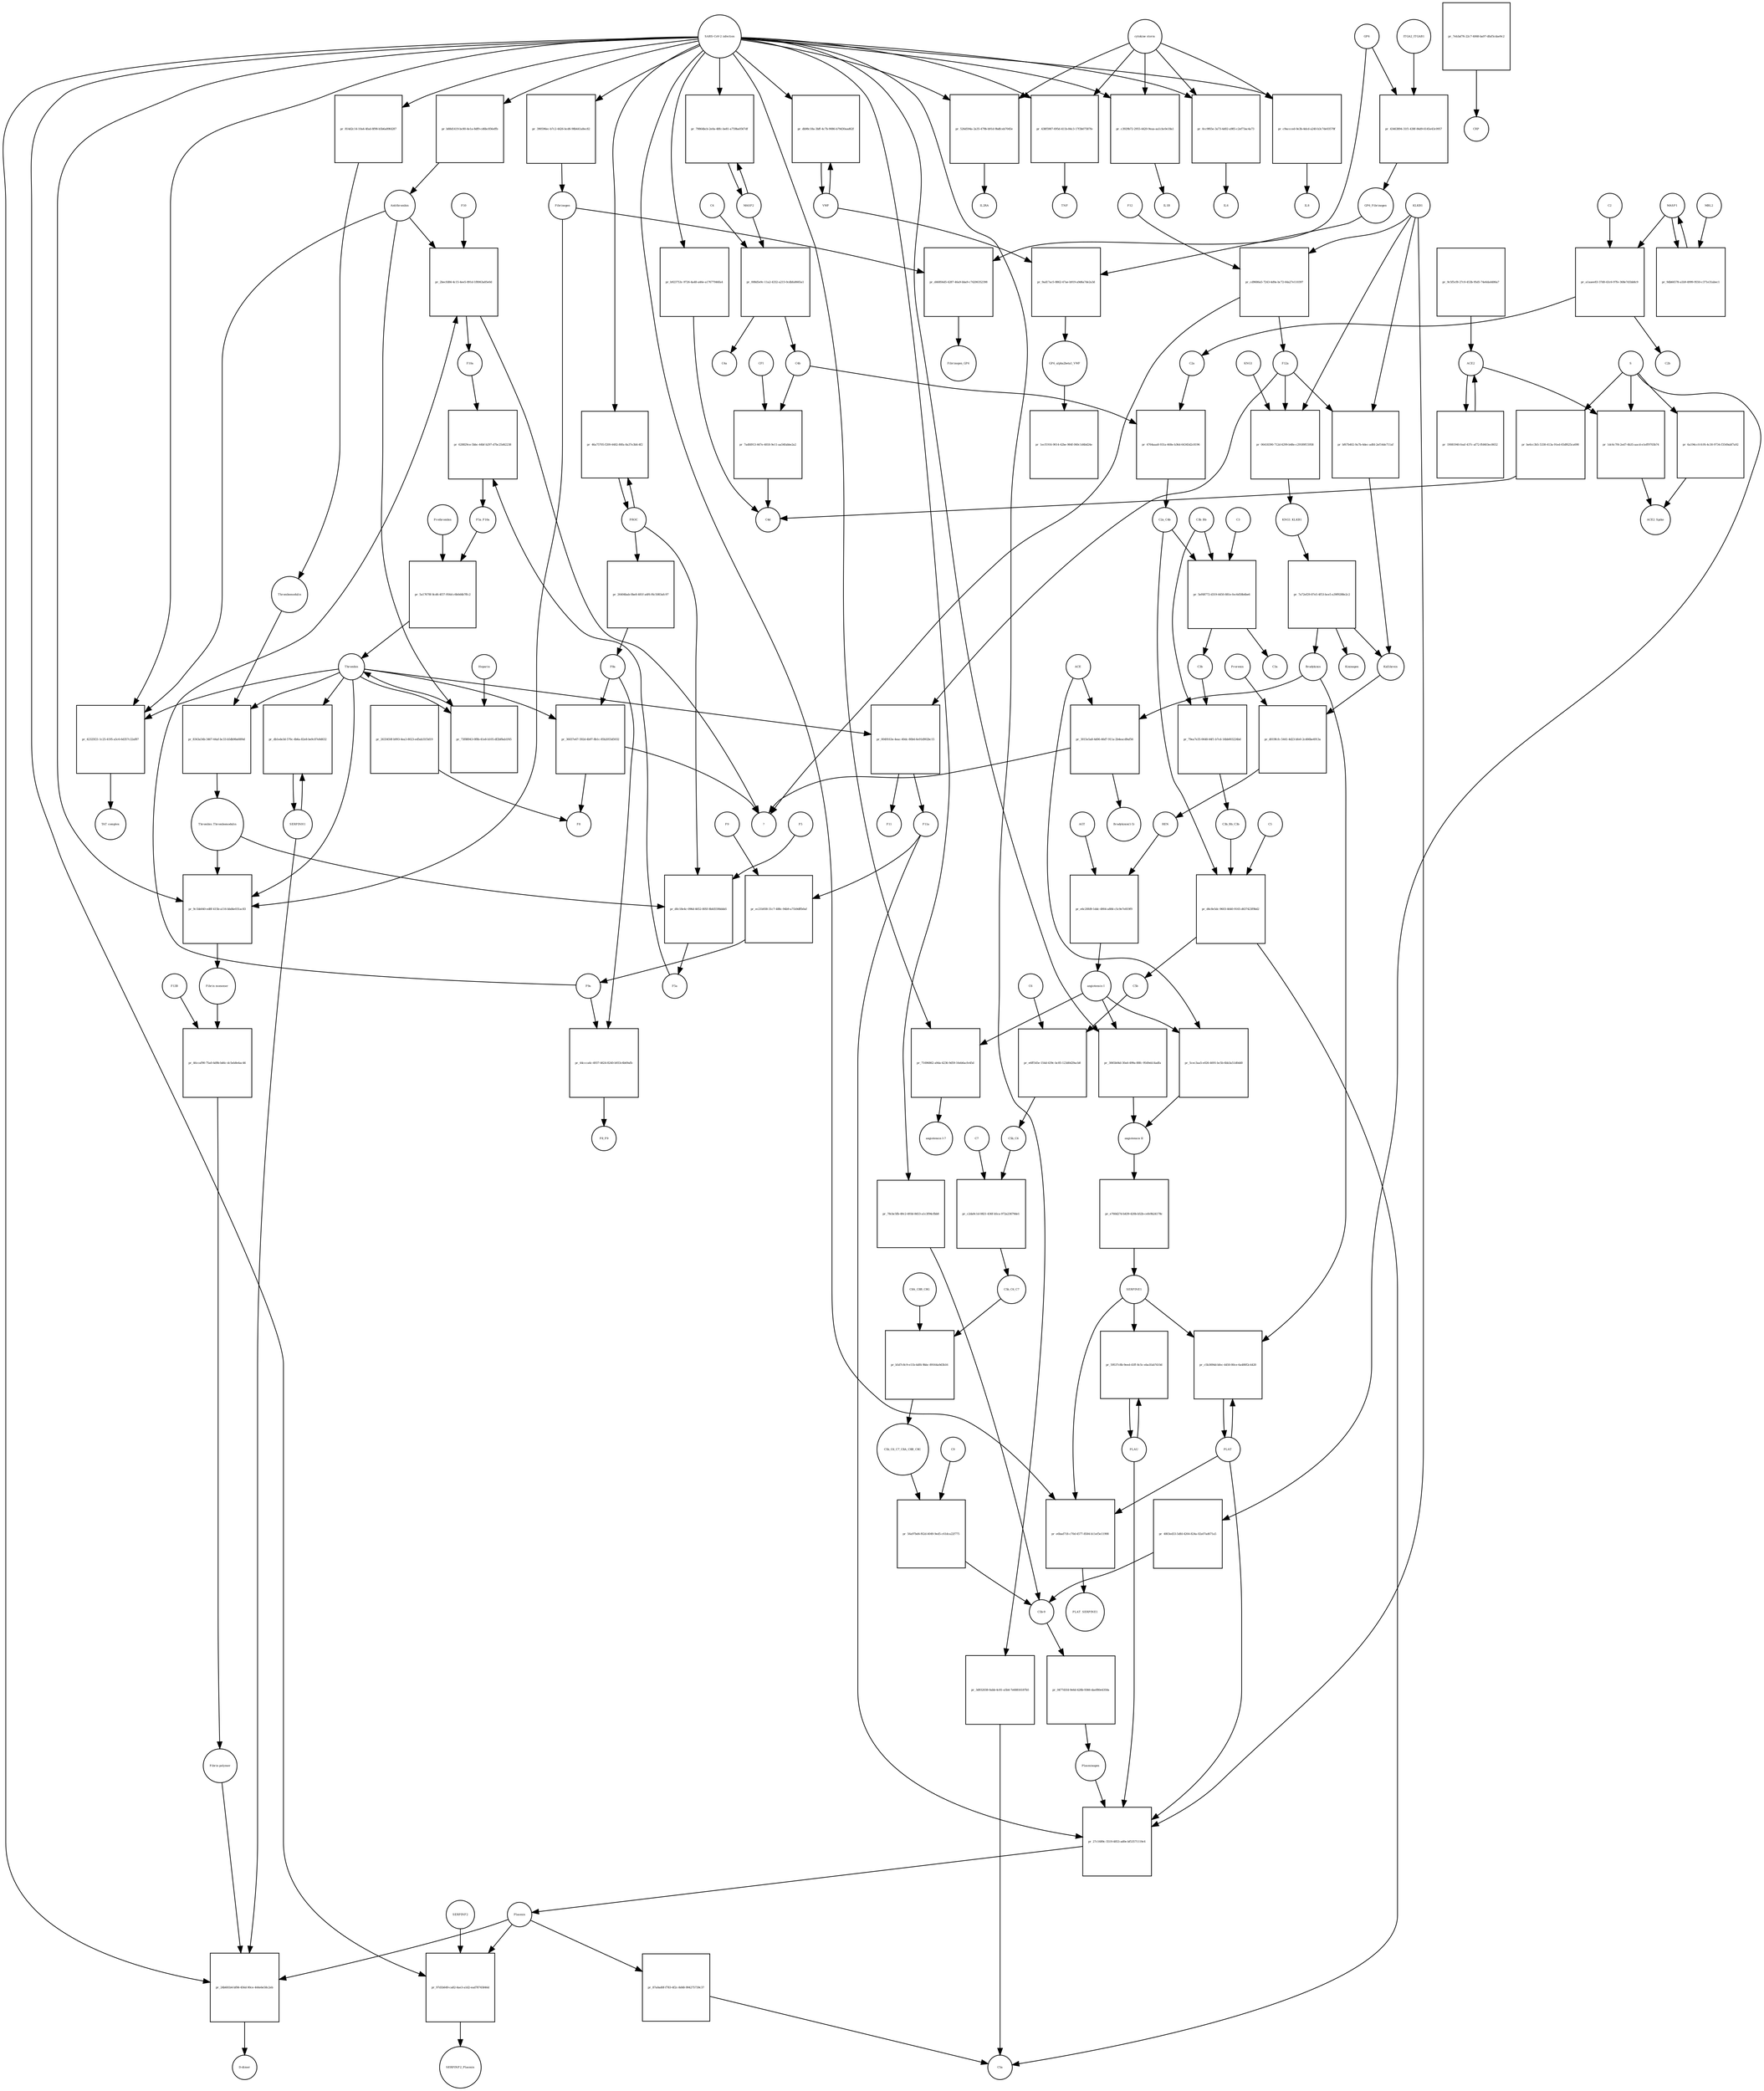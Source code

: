 strict digraph  {
C4b [annotation="", bipartite=0, cls=macromolecule, fontsize=4, label=C4b, shape=circle];
"pr_4764aaa8-931a-468e-b36d-64345d2c8196" [annotation="", bipartite=1, cls=process, fontsize=4, label="pr_4764aaa8-931a-468e-b36d-64345d2c8196", shape=square];
C2a [annotation="", bipartite=0, cls=macromolecule, fontsize=4, label=C2a, shape=circle];
C2a_C4b [annotation="", bipartite=0, cls=complex, fontsize=4, label=C2a_C4b, shape=circle];
C3b [annotation="", bipartite=0, cls=macromolecule, fontsize=4, label=C3b, shape=circle];
"pr_79ea7e35-0648-44f1-b7cd-14bb003224bd" [annotation="", bipartite=1, cls=process, fontsize=4, label="pr_79ea7e35-0648-44f1-b7cd-14bb003224bd", shape=square];
C3b_Bb [annotation="urn_miriam_pubmed_12440962|urn_miriam_brenda_3.4.21.47", bipartite=0, cls=complex, fontsize=4, label=C3b_Bb, shape=circle];
C3b_Bb_C3b [annotation="urn_miriam_pubmed_12440962|urn_miriam_brenda_34.4.21.47", bipartite=0, cls=complex, fontsize=4, label=C3b_Bb_C3b, shape=circle];
"pr_7adfd913-447e-4818-9e11-aa54fabbe2a2" [annotation="", bipartite=1, cls=process, fontsize=4, label="pr_7adfd913-447e-4818-9e11-aa54fabbe2a2", shape=square];
C4d [annotation="", bipartite=0, cls=macromolecule, fontsize=4, label=C4d, shape=circle];
CFI [annotation="urn_miriam_hgnc_HGNC%3A2771", bipartite=0, cls=macromolecule, fontsize=4, label=CFI, shape=circle];
"pr_2633450f-b993-4ea3-8023-ed5ab31f3d19" [annotation="", bipartite=1, cls=process, fontsize=4, label="pr_2633450f-b993-4ea3-8023-ed5ab31f3d19", shape=square];
F8 [annotation="urn_miriam_hgnc_HGNC%3A3546", bipartite=0, cls=macromolecule, fontsize=4, label=F8, shape=circle];
"pr_b88d1419-bc80-4e1a-8df9-cd6bc856effb" [annotation="", bipartite=1, cls=process, fontsize=4, label="pr_b88d1419-bc80-4e1a-8df9-cd6bc856effb", shape=square];
Antithrombin [annotation="urn_miriam_hgnc_HGNC%3A775", bipartite=0, cls=macromolecule, fontsize=4, label=Antithrombin, shape=circle];
"SARS-CoV-2 infection" [annotation=urn_miriam_taxonomy_2697049, bipartite=0, cls=phenotype, fontsize=4, label="SARS-CoV-2 infection", shape=circle];
S [annotation="urn_miriam_uniprot_P0DTC2|urn_miriam_uniprot_P59594", bipartite=0, cls=macromolecule, fontsize=4, label=S, shape=circle];
"pr_6a194cc0-fcf6-4c30-9734-f3549abf7a92" [annotation="", bipartite=1, cls="omitted process", fontsize=4, label="pr_6a194cc0-fcf6-4c30-9734-f3549abf7a92", shape=square];
ACE2_Spike [annotation="", bipartite=0, cls=complex, fontsize=4, label=ACE2_Spike, shape=circle];
Bradykinin [annotation="urn_miriam_obo.chebi_CHEBI%3A3165", bipartite=0, cls=macromolecule, fontsize=4, label=Bradykinin, shape=circle];
"pr_3015e5a8-4d06-46d7-911a-2b4eacd9af56" [annotation="", bipartite=1, cls=process, fontsize=4, label="pr_3015e5a8-4d06-46d7-911a-2b4eacd9af56", shape=square];
"Bradykinin(1-5)" [annotation="", bipartite=0, cls=macromolecule, fontsize=4, label="Bradykinin(1-5)", shape=circle];
"?" [annotation="", bipartite=0, cls=macromolecule, fontsize=4, label="?", shape=circle];
ACE [annotation="urn_miriam_hgnc_HGNC%3A2707", bipartite=0, cls=macromolecule, fontsize=4, label=ACE, shape=circle];
ACE2 [annotation="urn_miriam_hgnc_HGNC%3A13557", bipartite=0, cls=macromolecule, fontsize=4, label=ACE2, shape=circle];
"pr_19081940-feaf-437c-af72-ffd403ec8652" [annotation="", bipartite=1, cls=process, fontsize=4, label="pr_19081940-feaf-437c-af72-ffd403ec8652", shape=square];
"pr_1dc6c7f4-2ed7-4b35-aacd-e1eff9703b74" [annotation="", bipartite=1, cls=process, fontsize=4, label="pr_1dc6c7f4-2ed7-4b35-aacd-e1eff9703b74", shape=square];
"pr_9c5f5cf8-27c0-453b-95d5-74e6da4486a7" [annotation="", bipartite=1, cls=process, fontsize=4, label="pr_9c5f5cf8-27c0-453b-95d5-74e6da4486a7", shape=square];
"angiotensin I" [annotation="urn_miriam_obo.chebi_CHEBI%3A2718", bipartite=0, cls="simple chemical", fontsize=4, label="angiotensin I", shape=circle];
"pr_71696862-a9da-4236-9d59-16eb6acfe45d" [annotation="", bipartite=1, cls=process, fontsize=4, label="pr_71696862-a9da-4236-9d59-16eb6acfe45d", shape=square];
"angiotensin I-7" [annotation="urn_miriam_obo.chebi_CHEBI%3A55438", bipartite=0, cls="simple chemical", fontsize=4, label="angiotensin I-7", shape=circle];
"pr_be6cc3b5-5338-413a-91ed-65df625ca690" [annotation="", bipartite=1, cls=process, fontsize=4, label="pr_be6cc3b5-5338-413a-91ed-65df625ca690", shape=square];
"pr_4803ed33-5dfd-4264-824a-02a07ad671a5" [annotation="", bipartite=1, cls=process, fontsize=4, label="pr_4803ed33-5dfd-4264-824a-02a07ad671a5", shape=square];
"C5b-9" [annotation="", bipartite=0, cls=complex, fontsize=4, label="C5b-9", shape=circle];
"pr_7eb3af76-22c7-4068-ba97-dfaf5cdae9c2" [annotation="", bipartite=1, cls=process, fontsize=4, label="pr_7eb3af76-22c7-4068-ba97-dfaf5cdae9c2", shape=square];
CRP [annotation="urn_miriam_hgnc_HGNC%3A2367", bipartite=0, cls=macromolecule, fontsize=4, label=CRP, shape=circle];
VWF [annotation="", bipartite=0, cls=macromolecule, fontsize=4, label=VWF, shape=circle];
"pr_db98c18a-3bff-4c7b-9086-b79d30aad62f" [annotation="", bipartite=1, cls=process, fontsize=4, label="pr_db98c18a-3bff-4c7b-9086-b79d30aad62f", shape=square];
PROC [annotation="urn_miriam_hgnc_HGNC%3A9451", bipartite=0, cls=macromolecule, fontsize=4, label=PROC, shape=circle];
"pr_46a75705-f209-4482-80fa-8a37e3bfc4f2" [annotation="", bipartite=1, cls=process, fontsize=4, label="pr_46a75705-f209-4482-80fa-8a37e3bfc4f2", shape=square];
"pr_b923753c-9726-4a48-a46e-a17677046fa4" [annotation="", bipartite=1, cls=process, fontsize=4, label="pr_b923753c-9726-4a48-a46e-a17677046fa4", shape=square];
Plasmin [annotation="urn_miriam_hgnc_HGNC%3A9051", bipartite=0, cls=macromolecule, fontsize=4, label=Plasmin, shape=circle];
"pr_97d1b649-ca82-4ae3-a1d2-ead78745846d" [annotation="", bipartite=1, cls=process, fontsize=4, label="pr_97d1b649-ca82-4ae3-a1d2-ead78745846d", shape=square];
SERPINF2 [annotation="urn_miriam_hgnc_HGNC%3A9075", bipartite=0, cls=macromolecule, fontsize=4, label=SERPINF2, shape=circle];
SERPINF2_Plasmin [annotation="", bipartite=0, cls=complex, fontsize=4, label=SERPINF2_Plasmin, shape=circle];
"pr_814d2c14-10a4-4fad-8f98-b5b6a89fd287" [annotation="", bipartite=1, cls=process, fontsize=4, label="pr_814d2c14-10a4-4fad-8f98-b5b6a89fd287", shape=square];
Thrombomodulin [annotation="urn_miriam_hgnc_HGNC%3A11784", bipartite=0, cls=macromolecule, fontsize=4, label=Thrombomodulin, shape=circle];
KLKB1 [annotation=urn_miriam_hgnc_6371, bipartite=0, cls=macromolecule, fontsize=4, label=KLKB1, shape=circle];
"pr_bf67b402-9a7b-4dec-adfd-2ef14de711af" [annotation="", bipartite=1, cls=process, fontsize=4, label="pr_bf67b402-9a7b-4dec-adfd-2ef14de711af", shape=square];
Kallikrein [annotation=urn_miriam_hgnc_6371, bipartite=0, cls=macromolecule, fontsize=4, label=Kallikrein, shape=circle];
F12a [annotation="urn_miriam_hgnc_HGNC%3A3530", bipartite=0, cls=macromolecule, fontsize=4, label=F12a, shape=circle];
KNG1_KLKB1 [annotation=urn_miriam_pubmed_17598838, bipartite=0, cls=complex, fontsize=4, label=KNG1_KLKB1, shape=circle];
"pr_7a72ef29-87e5-4f53-bce5-a39f9288e2c2" [annotation="", bipartite=1, cls=process, fontsize=4, label="pr_7a72ef29-87e5-4f53-bce5-a39f9288e2c2", shape=square];
Kininogen [annotation="urn_miriam_hgnc_HGNC%3A6383", bipartite=0, cls=macromolecule, fontsize=4, label=Kininogen, shape=circle];
"pr_78cbc5fb-49c2-493d-8453-a1c3f94cfbb8" [annotation="", bipartite=1, cls=process, fontsize=4, label="pr_78cbc5fb-49c2-493d-8453-a1c3f94cfbb8", shape=square];
"pr_3d932038-0abb-4c81-a5b4-7e68816187b5" [annotation="", bipartite=1, cls=process, fontsize=4, label="pr_3d932038-0abb-4c81-a5b4-7e68816187b5", shape=square];
C5a [annotation="", bipartite=0, cls=macromolecule, fontsize=4, label=C5a, shape=circle];
PLAT [annotation="urn_miriam_hgnc_HGNC%3A9051", bipartite=0, cls=macromolecule, fontsize=4, label=PLAT, shape=circle];
"pr_c5b3694d-bfec-4450-80ce-6a480f2c4420" [annotation="", bipartite=1, cls=process, fontsize=4, label="pr_c5b3694d-bfec-4450-80ce-6a480f2c4420", shape=square];
SERPINE1 [annotation="urn_miriam_hgnc_HGNC%3A8593", bipartite=0, cls=macromolecule, fontsize=4, label=SERPINE1, shape=circle];
AGT [annotation="urn_miriam_hgnc_HGNC%3A333", bipartite=0, cls=macromolecule, fontsize=4, label=AGT, shape=circle];
"pr_e6c20fd9-1ddc-4904-a884-c5c9e7e819f9" [annotation="", bipartite=1, cls=process, fontsize=4, label="pr_e6c20fd9-1ddc-4904-a884-c5c9e7e819f9", shape=square];
REN [annotation="urn_miriam_hgnc_HGNC%3A9958", bipartite=0, cls=macromolecule, fontsize=4, label=REN, shape=circle];
C2 [annotation="urn_miriam_hgnc_HGNC%3A1248", bipartite=0, cls=macromolecule, fontsize=4, label=C2, shape=circle];
"pr_a1aaee83-37d0-43c6-97fe-368e7d1bb8c9" [annotation="", bipartite=1, cls=process, fontsize=4, label="pr_a1aaee83-37d0-43c6-97fe-368e7d1bb8c9", shape=square];
C2b [annotation="", bipartite=0, cls=macromolecule, fontsize=4, label=C2b, shape=circle];
MASP1 [annotation="", bipartite=0, cls=macromolecule, fontsize=4, label=MASP1, shape=circle];
MASP2 [annotation="", bipartite=0, cls=macromolecule, fontsize=4, label=MASP2, shape=circle];
"pr_79864bcb-2e0a-48fc-be81-a759ba0567df" [annotation="", bipartite=1, cls=process, fontsize=4, label="pr_79864bcb-2e0a-48fc-be81-a759ba0567df", shape=square];
"pr_9db66578-a1b9-4999-9550-c371e31abec1" [annotation="", bipartite=1, cls=process, fontsize=4, label="pr_9db66578-a1b9-4999-9550-c371e31abec1", shape=square];
MBL2 [annotation=urn_miriam_hgnc_6902, bipartite=0, cls=macromolecule, fontsize=4, label=MBL2, shape=circle];
F10 [annotation="urn_miriam_hgnc_HGNC%3A3528", bipartite=0, cls=macromolecule, fontsize=4, label=F10, shape=circle];
"pr_2becfd84-4c15-4ee5-891d-1f8063a85e0d" [annotation="", bipartite=1, cls=process, fontsize=4, label="pr_2becfd84-4c15-4ee5-891d-1f8063a85e0d", shape=square];
F10a [annotation="urn_miriam_hgnc_HGNC%3A3528", bipartite=0, cls=macromolecule, fontsize=4, label=F10a, shape=circle];
F9a [annotation="", bipartite=0, cls=macromolecule, fontsize=4, label=F9a, shape=circle];
C3 [annotation="urn_miriam_hgnc_HGNC%3A1318", bipartite=0, cls=macromolecule, fontsize=4, label=C3, shape=circle];
"pr_5ef68772-d319-4450-881e-fec6d58b4be6" [annotation="", bipartite=1, cls=process, fontsize=4, label="pr_5ef68772-d319-4450-881e-fec6d58b4be6", shape=square];
C3a [annotation="", bipartite=0, cls=macromolecule, fontsize=4, label=C3a, shape=circle];
Prorenin [annotation="", bipartite=0, cls=macromolecule, fontsize=4, label=Prorenin, shape=circle];
"pr_d019fcfc-5441-4d23-bfe0-2cd66be4913a" [annotation="", bipartite=1, cls=process, fontsize=4, label="pr_d019fcfc-5441-4d23-bfe0-2cd66be4913a", shape=square];
F8a [annotation="urn_miriam_hgnc_HGNC%3A3546", bipartite=0, cls=macromolecule, fontsize=4, label=F8a, shape=circle];
"pr_36037e67-592d-4b97-8b1c-85b2055d5032" [annotation="", bipartite=1, cls=process, fontsize=4, label="pr_36037e67-592d-4b97-8b1c-85b2055d5032", shape=square];
Thrombin [annotation="urn_miriam_hgnc_HGNC%3A3535", bipartite=0, cls=macromolecule, fontsize=4, label=Thrombin, shape=circle];
"pr_73f88943-0f8b-41e8-b105-df2bf8ab1f45" [annotation="", bipartite=1, cls=process, fontsize=4, label="pr_73f88943-0f8b-41e8-b105-df2bf8ab1f45", shape=square];
Heparin [annotation="urn_miriam_pubmed_708377|urn_miriam_obo.chebi_CHEBI%3A28304", bipartite=0, cls="simple chemical", fontsize=4, label=Heparin, shape=circle];
"pr_5cec3aa5-e026-4691-bc5b-6bb3a51d0dd0" [annotation="", bipartite=1, cls=process, fontsize=4, label="pr_5cec3aa5-e026-4691-bc5b-6bb3a51d0dd0", shape=square];
"angiotensin II" [annotation="urn_miriam_obo.chebi_CHEBI%3A2718", bipartite=0, cls="simple chemical", fontsize=4, label="angiotensin II", shape=circle];
PLAU [annotation="", bipartite=0, cls=macromolecule, fontsize=4, label=PLAU, shape=circle];
"pr_59537c8b-9eed-41ff-8c5c-eba1fab7410d" [annotation="", bipartite=1, cls=process, fontsize=4, label="pr_59537c8b-9eed-41ff-8c5c-eba1fab7410d", shape=square];
F12 [annotation="urn_miriam_hgnc_HGNC%3A3530", bipartite=0, cls=macromolecule, fontsize=4, label=F12, shape=circle];
"pr_cd9686a5-7243-4d9a-bc72-64a27e110397" [annotation="", bipartite=1, cls=process, fontsize=4, label="pr_cd9686a5-7243-4d9a-bc72-64a27e110397", shape=square];
"pr_0049163e-4eac-40dc-80b4-6e91d902bc15" [annotation="", bipartite=1, cls=process, fontsize=4, label="pr_0049163e-4eac-40dc-80b4-6e91d902bc15", shape=square];
F11 [annotation="urn_miriam_hgnc_HGNC%3A3529", bipartite=0, cls=macromolecule, fontsize=4, label=F11, shape=circle];
F11a [annotation="urn_miriam_hgnc_HGNC%3A3529", bipartite=0, cls=macromolecule, fontsize=4, label=F11a, shape=circle];
C4 [annotation="", bipartite=0, cls=macromolecule, fontsize=4, label=C4, shape=circle];
"pr_008d5e9c-11a2-4332-a215-0cdbfa8665a1" [annotation="", bipartite=1, cls=process, fontsize=4, label="pr_008d5e9c-11a2-4332-a215-0cdbfa8665a1", shape=square];
C4a [annotation="", bipartite=0, cls=macromolecule, fontsize=4, label=C4a, shape=circle];
"pr_e6bad718-c70d-4577-8584-b11ef5e11998" [annotation="", bipartite=1, cls=process, fontsize=4, label="pr_e6bad718-c70d-4577-8584-b11ef5e11998", shape=square];
PLAT_SERPINE1 [annotation=urn_miriam_pubmed_22449964, bipartite=0, cls=complex, fontsize=4, label=PLAT_SERPINE1, shape=circle];
"pr_44ccca4c-4937-4624-8240-b933c6b69afb" [annotation="", bipartite=1, cls=process, fontsize=4, label="pr_44ccca4c-4937-4624-8240-b933c6b69afb", shape=square];
F8_F9 [annotation=urn_miriam_pubmed_22471307, bipartite=0, cls=complex, fontsize=4, label=F8_F9, shape=circle];
"pr_628829ce-5bbc-44bf-b297-d7bc25d42238" [annotation="", bipartite=1, cls=process, fontsize=4, label="pr_628829ce-5bbc-44bf-b297-d7bc25d42238", shape=square];
F5a [annotation="urn_miriam_hgnc_HGNC%3A3542", bipartite=0, cls=macromolecule, fontsize=4, label=F5a, shape=circle];
F5a_F10a [annotation=urn_miriam_pubmed_2303476, bipartite=0, cls=complex, fontsize=4, label=F5a_F10a, shape=circle];
F5 [annotation="urn_miriam_hgnc_HGNC%3A3541", bipartite=0, cls=macromolecule, fontsize=4, label=F5, shape=circle];
"pr_d0c18e4c-096d-4652-805f-8bfd559bbbb5" [annotation="", bipartite=1, cls=process, fontsize=4, label="pr_d0c18e4c-096d-4652-805f-8bfd559bbbb5", shape=square];
Thrombin_Thrombomodulin [annotation="urn_miriam_pubmed_6282863|urn_miriam_taxonomy_9986", bipartite=0, cls=complex, fontsize=4, label=Thrombin_Thrombomodulin, shape=circle];
SERPINH1 [annotation="urn_miriam_hgnc_HGNC%3A1546", bipartite=0, cls=macromolecule, fontsize=4, label=SERPINH1, shape=circle];
"pr_db1ede3d-576c-4b6a-82e8-be9c87e8d632" [annotation="", bipartite=1, cls=process, fontsize=4, label="pr_db1ede3d-576c-4b6a-82e8-be9c87e8d632", shape=square];
Fibrinogen [annotation=urn_miriam_pubmed_19296670, bipartite=0, cls=complex, fontsize=4, label=Fibrinogen, shape=circle];
"pr_9c1bb040-ed8f-415b-a116-bbd4e031ac83" [annotation="", bipartite=1, cls=process, fontsize=4, label="pr_9c1bb040-ed8f-415b-a116-bbd4e031ac83", shape=square];
"Fibrin monomer" [annotation="", bipartite=0, cls=macromolecule, fontsize=4, label="Fibrin monomer", shape=circle];
C5 [annotation="urn_miriam_hgnc_HGNC%3A1331", bipartite=0, cls=macromolecule, fontsize=4, label=C5, shape=circle];
"pr_d6c8e5dc-9603-4640-9165-d637423f9bd2" [annotation="", bipartite=1, cls=process, fontsize=4, label="pr_d6c8e5dc-9603-4640-9165-d637423f9bd2", shape=square];
C5b [annotation="", bipartite=0, cls=macromolecule, fontsize=4, label=C5b, shape=circle];
"pr_e6ff545e-154d-439c-bc85-123d0d29acb8" [annotation="", bipartite=1, cls=process, fontsize=4, label="pr_e6ff545e-154d-439c-bc85-123d0d29acb8", shape=square];
C6 [annotation="urn_miriam_hgnc_HGNC%3A1339", bipartite=0, cls=macromolecule, fontsize=4, label=C6, shape=circle];
C5b_C6 [annotation="", bipartite=0, cls=complex, fontsize=4, label=C5b_C6, shape=circle];
"pr_c2da9c1d-0821-436f-b5ca-972a23679de1" [annotation="", bipartite=1, cls=process, fontsize=4, label="pr_c2da9c1d-0821-436f-b5ca-972a23679de1", shape=square];
C7 [annotation="urn_miriam_hgnc_HGNC%3A1346", bipartite=0, cls=macromolecule, fontsize=4, label=C7, shape=circle];
C5b_C6_C7 [annotation=urn_miriam_pubmed_28630159, bipartite=0, cls=complex, fontsize=4, label=C5b_C6_C7, shape=circle];
"pr_b5d7c8c9-e11b-4df4-9bbc-89164a9d3b16" [annotation="", bipartite=1, cls=process, fontsize=4, label="pr_b5d7c8c9-e11b-4df4-9bbc-89164a9d3b16", shape=square];
C8A_C8B_C8G [annotation="", bipartite=0, cls=complex, fontsize=4, label=C8A_C8B_C8G, shape=circle];
C5b_C6_C7_C8A_C8B_C8G [annotation=urn_miriam_pubmed_28630159, bipartite=0, cls=complex, fontsize=4, label=C5b_C6_C7_C8A_C8B_C8G, shape=circle];
"pr_56a97bd4-f62d-4049-9ed5-c61dca22f775" [annotation="", bipartite=1, cls=process, fontsize=4, label="pr_56a97bd4-f62d-4049-9ed5-c61dca22f775", shape=square];
C9 [annotation="urn_miriam_hgnc_HGNC%3A1358", bipartite=0, cls=macromolecule, fontsize=4, label=C9, shape=circle];
"pr_3065b04d-30a6-499a-88fc-9549eb14adfa" [annotation="", bipartite=1, cls=process, fontsize=4, label="pr_3065b04d-30a6-499a-88fc-9549eb14adfa", shape=square];
"pr_c3929b72-2955-4420-9eaa-aa1cbc0e18a1" [annotation="", bipartite=1, cls=process, fontsize=4, label="pr_c3929b72-2955-4420-9eaa-aa1cbc0e18a1", shape=square];
IL1B [annotation=urn_miriam_hgnc_5992, bipartite=0, cls=macromolecule, fontsize=4, label=IL1B, shape=circle];
"cytokine storm" [annotation=urn_miriam_pubmed_2504360, bipartite=0, cls=phenotype, fontsize=4, label="cytokine storm", shape=circle];
"pr_390596ec-b7c2-4426-bcd6-98b441a8ec82" [annotation="", bipartite=1, cls=process, fontsize=4, label="pr_390596ec-b7c2-4426-bcd6-98b441a8ec82", shape=square];
"pr_0cc9f65e-3a73-4d02-a985-c2ef73ac4a73" [annotation="", bipartite=1, cls=process, fontsize=4, label="pr_0cc9f65e-3a73-4d02-a985-c2ef73ac4a73", shape=square];
IL6 [annotation=urn_miriam_hgnc_6018, bipartite=0, cls=macromolecule, fontsize=4, label=IL6, shape=circle];
"pr_c9accced-0e3b-4dcd-a240-b3c7de03578f" [annotation="", bipartite=1, cls=process, fontsize=4, label="pr_c9accced-0e3b-4dcd-a240-b3c7de03578f", shape=square];
IL8 [annotation="urn_miriam_hgnc_HGNC%3A6025", bipartite=0, cls=macromolecule, fontsize=4, label=IL8, shape=circle];
"pr_526d594a-2a35-479b-b91d-9bdfceb7045e" [annotation="", bipartite=1, cls=process, fontsize=4, label="pr_526d594a-2a35-479b-b91d-9bdfceb7045e", shape=square];
IL2RA [annotation="urn_miriam_hgnc_HGNC%3A6008", bipartite=0, cls=macromolecule, fontsize=4, label=IL2RA, shape=circle];
Plasminogen [annotation="urn_miriam_hgnc_HGNC%3A9071", bipartite=0, cls=macromolecule, fontsize=4, label=Plasminogen, shape=circle];
"pr_27c1689c-5519-4853-ad0e-bf53571119c6" [annotation="", bipartite=1, cls=process, fontsize=4, label="pr_27c1689c-5519-4853-ad0e-bf53571119c6", shape=square];
"pr_42325f21-1c25-4195-a5c6-6d357c22af87" [annotation="", bipartite=1, cls=process, fontsize=4, label="pr_42325f21-1c25-4195-a5c6-6d357c22af87", shape=square];
"TAT complex" [annotation=urn_miriam_pubmed_22930518, bipartite=0, cls=complex, fontsize=4, label="TAT complex", shape=circle];
Prothrombin [annotation="urn_miriam_hgnc_HGNC%3A3535", bipartite=0, cls=macromolecule, fontsize=4, label=Prothrombin, shape=circle];
"pr_5a17678f-8cd6-4f37-956d-c6b0d4b7ffc2" [annotation="", bipartite=1, cls=process, fontsize=4, label="pr_5a17678f-8cd6-4f37-956d-c6b0d4b7ffc2", shape=square];
"pr_26404bab-0be8-481f-a4f6-f6c5083afc97" [annotation="", bipartite=1, cls=process, fontsize=4, label="pr_26404bab-0be8-481f-a4f6-f6c5083afc97", shape=square];
"pr_e760d27d-b439-420b-b52b-cefe9b24178c" [annotation="", bipartite=1, cls=process, fontsize=4, label="pr_e760d27d-b439-420b-b52b-cefe9b24178c", shape=square];
"pr_8343a54b-3467-44af-bc33-b5db98a68f4d" [annotation="", bipartite=1, cls=process, fontsize=4, label="pr_8343a54b-3467-44af-bc33-b5db98a68f4d", shape=square];
F9 [annotation="urn_miriam_hgnc_HGNC%3A35531", bipartite=0, cls=macromolecule, fontsize=4, label=F9, shape=circle];
"pr_ec21b938-31c7-488c-94b9-a71b9dffb0af" [annotation="", bipartite=1, cls=process, fontsize=4, label="pr_ec21b938-31c7-488c-94b9-a71b9dffb0af", shape=square];
"pr_06418390-712d-4299-b48e-c29189f15958" [annotation="", bipartite=1, cls=process, fontsize=4, label="pr_06418390-712d-4299-b48e-c29189f15958", shape=square];
KNG1 [annotation=urn_miriam_hgnc_6383, bipartite=0, cls=macromolecule, fontsize=4, label=KNG1, shape=circle];
"pr_0477d1fd-9e6d-428b-9366-daef80e4350a" [annotation="", bipartite=1, cls=process, fontsize=4, label="pr_0477d1fd-9e6d-428b-9366-daef80e4350a", shape=square];
"pr_87a0ad0f-f783-4f2c-8d48-994275739c37" [annotation="", bipartite=1, cls=process, fontsize=4, label="pr_87a0ad0f-f783-4f2c-8d48-994275739c37", shape=square];
"pr_438f5987-695d-411b-84c3-17f3b07587fe" [annotation="", bipartite=1, cls=process, fontsize=4, label="pr_438f5987-695d-411b-84c3-17f3b07587fe", shape=square];
TNF [annotation=urn_miriam_hgnc_11892, bipartite=0, cls=macromolecule, fontsize=4, label=TNF, shape=circle];
"pr_46ccaf90-75a0-4d9b-b46c-dc5eb8e4ac46" [annotation="", bipartite=1, cls=process, fontsize=4, label="pr_46ccaf90-75a0-4d9b-b46c-dc5eb8e4ac46", shape=square];
"Fibrin polymer" [annotation="", bipartite=0, cls=macromolecule, fontsize=4, label="Fibrin polymer", shape=circle];
F13B [annotation="", bipartite=0, cls=macromolecule, fontsize=4, label=F13B, shape=circle];
"pr_24b681b4-bf84-456d-90ce-444e6e58c2eb" [annotation="", bipartite=1, cls=process, fontsize=4, label="pr_24b681b4-bf84-456d-90ce-444e6e58c2eb", shape=square];
"D-dimer" [annotation=urn_miriam_pubmed_19008457, bipartite=0, cls=macromolecule, fontsize=4, label="D-dimer", shape=circle];
GP6_alpha2beta1_VWF [annotation="", bipartite=0, cls=complex, fontsize=4, label=GP6_alpha2beta1_VWF, shape=circle];
"pr_1ecf1916-9014-42be-984f-060c1d4bd24e" [annotation="", bipartite=1, cls="omitted process", fontsize=4, label="pr_1ecf1916-9014-42be-984f-060c1d4bd24e", shape=square];
GP6 [annotation=urn_miriam_hgnc_14388, bipartite=0, cls=macromolecule, fontsize=4, label=GP6, shape=circle];
"pr_43463894-31f1-438f-84d9-6145e43c0957" [annotation="", bipartite=1, cls=process, fontsize=4, label="pr_43463894-31f1-438f-84d9-6145e43c0957", shape=square];
ITGA2_ITGAB1 [annotation="urn_miriam_intact_EBI-16428357", bipartite=0, cls=complex, fontsize=4, label=ITGA2_ITGAB1, shape=circle];
GP6_Fibrinogen [annotation="", bipartite=0, cls=complex, fontsize=4, label=GP6_Fibrinogen, shape=circle];
"pr_9ad17ac5-8862-47ae-b919-a9d6a7de2a3d" [annotation="", bipartite=1, cls=process, fontsize=4, label="pr_9ad17ac5-8862-47ae-b919-a9d6a7de2a3d", shape=square];
"pr_d46856d5-4287-46a9-bba9-c74206352398" [annotation="", bipartite=1, cls=process, fontsize=4, label="pr_d46856d5-4287-46a9-bba9-c74206352398", shape=square];
Fibrinogen_GP6 [annotation=urn_miriam_pubmed_19296670, bipartite=0, cls=complex, fontsize=4, label=Fibrinogen_GP6, shape=circle];
C4b -> "pr_4764aaa8-931a-468e-b36d-64345d2c8196"  [annotation="", interaction_type=consumption];
C4b -> "pr_7adfd913-447e-4818-9e11-aa54fabbe2a2"  [annotation="", interaction_type=consumption];
"pr_4764aaa8-931a-468e-b36d-64345d2c8196" -> C2a_C4b  [annotation="", interaction_type=production];
C2a -> "pr_4764aaa8-931a-468e-b36d-64345d2c8196"  [annotation="", interaction_type=consumption];
C2a_C4b -> "pr_5ef68772-d319-4450-881e-fec6d58b4be6"  [annotation=urn_miriam_pubmed_12440962, interaction_type=catalysis];
C2a_C4b -> "pr_d6c8e5dc-9603-4640-9165-d637423f9bd2"  [annotation=urn_miriam_pubmed_28630159, interaction_type=catalysis];
C3b -> "pr_79ea7e35-0648-44f1-b7cd-14bb003224bd"  [annotation="", interaction_type=consumption];
"pr_79ea7e35-0648-44f1-b7cd-14bb003224bd" -> C3b_Bb_C3b  [annotation="", interaction_type=production];
C3b_Bb -> "pr_79ea7e35-0648-44f1-b7cd-14bb003224bd"  [annotation="", interaction_type=consumption];
C3b_Bb -> "pr_5ef68772-d319-4450-881e-fec6d58b4be6"  [annotation=urn_miriam_pubmed_12440962, interaction_type=catalysis];
C3b_Bb_C3b -> "pr_d6c8e5dc-9603-4640-9165-d637423f9bd2"  [annotation=urn_miriam_pubmed_28630159, interaction_type=catalysis];
"pr_7adfd913-447e-4818-9e11-aa54fabbe2a2" -> C4d  [annotation="", interaction_type=production];
CFI -> "pr_7adfd913-447e-4818-9e11-aa54fabbe2a2"  [annotation=urn_miriam_pubmed_19362461, interaction_type=catalysis];
"pr_2633450f-b993-4ea3-8023-ed5ab31f3d19" -> F8  [annotation="", interaction_type=production];
"pr_b88d1419-bc80-4e1a-8df9-cd6bc856effb" -> Antithrombin  [annotation="", interaction_type=production];
Antithrombin -> "pr_2becfd84-4c15-4ee5-891d-1f8063a85e0d"  [annotation="urn_miriam_pubmed_11551226|urn_miriam_pubmed_15853774", interaction_type=inhibition];
Antithrombin -> "pr_73f88943-0f8b-41e8-b105-df2bf8ab1f45"  [annotation=urn_miriam_pubmed_15853774, interaction_type=inhibition];
Antithrombin -> "pr_42325f21-1c25-4195-a5c6-6d357c22af87"  [annotation="", interaction_type=consumption];
"SARS-CoV-2 infection" -> "pr_b88d1419-bc80-4e1a-8df9-cd6bc856effb"  [annotation=urn_miriam_pubmed_32302438, interaction_type="necessary stimulation"];
"SARS-CoV-2 infection" -> "pr_71696862-a9da-4236-9d59-16eb6acfe45d"  [annotation=urn_miriam_pubmed_23392115, interaction_type=inhibition];
"SARS-CoV-2 infection" -> "pr_db98c18a-3bff-4c7b-9086-b79d30aad62f"  [annotation=urn_miriam_pubmed_32367170, interaction_type="necessary stimulation"];
"SARS-CoV-2 infection" -> "pr_46a75705-f209-4482-80fa-8a37e3bfc4f2"  [annotation=urn_miriam_pubmed_32302438, interaction_type="necessary stimulation"];
"SARS-CoV-2 infection" -> "pr_b923753c-9726-4a48-a46e-a17677046fa4"  [annotation=urn_miriam_pubmed_32299776, interaction_type=stimulation];
"SARS-CoV-2 infection" -> "pr_97d1b649-ca82-4ae3-a1d2-ead78745846d"  [annotation="urn_miriam_pubmed_2437112|urn_miriam_doi_10.1101%2F2020.04.25.20077842", interaction_type=stimulation];
"SARS-CoV-2 infection" -> "pr_814d2c14-10a4-4fad-8f98-b5b6a89fd287"  [annotation="urn_miriam_doi_10.1101%2F2020.04.25.20077842", interaction_type="necessary stimulation"];
"SARS-CoV-2 infection" -> "pr_78cbc5fb-49c2-493d-8453-a1c3f94cfbb8"  [annotation=urn_miriam_pmc_PMC7260598, interaction_type="necessary stimulation"];
"SARS-CoV-2 infection" -> "pr_3d932038-0abb-4c81-a5b4-7e68816187b5"  [annotation=urn_miriam_pmc_PMC7260598, interaction_type="necessary stimulation"];
"SARS-CoV-2 infection" -> "pr_79864bcb-2e0a-48fc-be81-a759ba0567df"  [annotation="urn_miriam_pubmed_11290788|urn_miriam_pubmed_32299776", interaction_type=stimulation];
"SARS-CoV-2 infection" -> "pr_e6bad718-c70d-4577-8584-b11ef5e11998"  [annotation="urn_miriam_pubmed_22449964|urn_miriam_doi_10.1101%2F2020.04.25.20077842", interaction_type="necessary stimulation"];
"SARS-CoV-2 infection" -> "pr_9c1bb040-ed8f-415b-a116-bbd4e031ac83"  [annotation="urn_miriam_pubmed_6282863|urn_miriam_pubmed_28228446|urn_miriam_pubmed_2117226", interaction_type="necessary stimulation"];
"SARS-CoV-2 infection" -> "pr_3065b04d-30a6-499a-88fc-9549eb14adfa"  [annotation=urn_miriam_pubmed_32048163, interaction_type=catalysis];
"SARS-CoV-2 infection" -> "pr_c3929b72-2955-4420-9eaa-aa1cbc0e18a1"  [annotation=urn_miriam_pubmed_32171193, interaction_type=stimulation];
"SARS-CoV-2 infection" -> "pr_390596ec-b7c2-4426-bcd6-98b441a8ec82"  [annotation="", interaction_type=consumption];
"SARS-CoV-2 infection" -> "pr_0cc9f65e-3a73-4d02-a985-c2ef73ac4a73"  [annotation=urn_miriam_pubmed_32286245, interaction_type=stimulation];
"SARS-CoV-2 infection" -> "pr_c9accced-0e3b-4dcd-a240-b3c7de03578f"  [annotation=urn_miriam_pubmed_32286245, interaction_type=stimulation];
"SARS-CoV-2 infection" -> "pr_526d594a-2a35-479b-b91d-9bdfceb7045e"  [annotation=urn_miriam_pubmed_32286245, interaction_type=stimulation];
"SARS-CoV-2 infection" -> "pr_42325f21-1c25-4195-a5c6-6d357c22af87"  [annotation="urn_miriam_pubmed_22930518|urn_miriam_doi_10.1101%2F2020.04.25.20077842", interaction_type="necessary stimulation"];
"SARS-CoV-2 infection" -> "pr_438f5987-695d-411b-84c3-17f3b07587fe"  [annotation=urn_miriam_pubmed_32504360, interaction_type=stimulation];
"SARS-CoV-2 infection" -> "pr_24b681b4-bf84-456d-90ce-444e6e58c2eb"  [annotation="urn_miriam_pubmed_29096812|urn_miriam_pubmed_10574983|urn_miriam_pubmed_32172226", interaction_type="necessary stimulation"];
S -> "pr_6a194cc0-fcf6-4c30-9734-f3549abf7a92"  [annotation="", interaction_type=consumption];
S -> "pr_1dc6c7f4-2ed7-4b35-aacd-e1eff9703b74"  [annotation="", interaction_type=consumption];
S -> "pr_be6cc3b5-5338-413a-91ed-65df625ca690"  [annotation="", interaction_type=consumption];
S -> "pr_4803ed33-5dfd-4264-824a-02a07ad671a5"  [annotation="", interaction_type=consumption];
"pr_6a194cc0-fcf6-4c30-9734-f3549abf7a92" -> ACE2_Spike  [annotation="", interaction_type=production];
Bradykinin -> "pr_3015e5a8-4d06-46d7-911a-2b4eacd9af56"  [annotation="", interaction_type=consumption];
Bradykinin -> "pr_c5b3694d-bfec-4450-80ce-6a480f2c4420"  [annotation="urn_miriam_pubmed_10373228|urn_miriam_pubmed_2769655", interaction_type=catalysis];
"pr_3015e5a8-4d06-46d7-911a-2b4eacd9af56" -> "Bradykinin(1-5)"  [annotation="", interaction_type=production];
"pr_3015e5a8-4d06-46d7-911a-2b4eacd9af56" -> "?"  [annotation="", interaction_type=production];
ACE -> "pr_3015e5a8-4d06-46d7-911a-2b4eacd9af56"  [annotation=urn_miriam_pubmed_10969042, interaction_type=catalysis];
ACE -> "pr_5cec3aa5-e026-4691-bc5b-6bb3a51d0dd0"  [annotation="urn_miriam_taxonomy_9606|urn_miriam_pubmed_190881|urn_miriam_pubmed_10969042", interaction_type=catalysis];
ACE2 -> "pr_19081940-feaf-437c-af72-ffd403ec8652"  [annotation="", interaction_type=consumption];
ACE2 -> "pr_1dc6c7f4-2ed7-4b35-aacd-e1eff9703b74"  [annotation="", interaction_type=consumption];
"pr_19081940-feaf-437c-af72-ffd403ec8652" -> ACE2  [annotation="", interaction_type=production];
"pr_1dc6c7f4-2ed7-4b35-aacd-e1eff9703b74" -> ACE2_Spike  [annotation="", interaction_type=production];
"pr_9c5f5cf8-27c0-453b-95d5-74e6da4486a7" -> ACE2  [annotation="", interaction_type=production];
"angiotensin I" -> "pr_71696862-a9da-4236-9d59-16eb6acfe45d"  [annotation="", interaction_type=consumption];
"angiotensin I" -> "pr_5cec3aa5-e026-4691-bc5b-6bb3a51d0dd0"  [annotation="", interaction_type=consumption];
"angiotensin I" -> "pr_3065b04d-30a6-499a-88fc-9549eb14adfa"  [annotation="", interaction_type=consumption];
"pr_71696862-a9da-4236-9d59-16eb6acfe45d" -> "angiotensin I-7"  [annotation="", interaction_type=production];
"pr_be6cc3b5-5338-413a-91ed-65df625ca690" -> C4d  [annotation="", interaction_type=production];
"pr_4803ed33-5dfd-4264-824a-02a07ad671a5" -> "C5b-9"  [annotation="", interaction_type=production];
"C5b-9" -> "pr_0477d1fd-9e6d-428b-9366-daef80e4350a"  [annotation="", interaction_type=consumption];
"pr_7eb3af76-22c7-4068-ba97-dfaf5cdae9c2" -> CRP  [annotation="", interaction_type=production];
VWF -> "pr_db98c18a-3bff-4c7b-9086-b79d30aad62f"  [annotation="", interaction_type=consumption];
VWF -> "pr_9ad17ac5-8862-47ae-b919-a9d6a7de2a3d"  [annotation="", interaction_type=consumption];
"pr_db98c18a-3bff-4c7b-9086-b79d30aad62f" -> VWF  [annotation="", interaction_type=production];
PROC -> "pr_46a75705-f209-4482-80fa-8a37e3bfc4f2"  [annotation="", interaction_type=consumption];
PROC -> "pr_d0c18e4c-096d-4652-805f-8bfd559bbbb5"  [annotation="urn_miriam_pubmed_6282863|urn_miriam_pubmed_6572921|urn_miriam_pubmed_2322551", interaction_type=inhibition];
PROC -> "pr_26404bab-0be8-481f-a4f6-f6c5083afc97"  [annotation="", interaction_type=consumption];
"pr_46a75705-f209-4482-80fa-8a37e3bfc4f2" -> PROC  [annotation="", interaction_type=production];
"pr_b923753c-9726-4a48-a46e-a17677046fa4" -> C4d  [annotation="", interaction_type=production];
Plasmin -> "pr_97d1b649-ca82-4ae3-a1d2-ead78745846d"  [annotation="", interaction_type=consumption];
Plasmin -> "pr_87a0ad0f-f783-4f2c-8d48-994275739c37"  [annotation="urn_miriam_pubmed_27077125|urn_miriam_taxonomy_10090", interaction_type="necessary stimulation"];
Plasmin -> "pr_24b681b4-bf84-456d-90ce-444e6e58c2eb"  [annotation="urn_miriam_pubmed_29096812|urn_miriam_pubmed_10574983|urn_miriam_pubmed_32172226", interaction_type=catalysis];
"pr_97d1b649-ca82-4ae3-a1d2-ead78745846d" -> SERPINF2_Plasmin  [annotation="", interaction_type=production];
SERPINF2 -> "pr_97d1b649-ca82-4ae3-a1d2-ead78745846d"  [annotation="", interaction_type=consumption];
"pr_814d2c14-10a4-4fad-8f98-b5b6a89fd287" -> Thrombomodulin  [annotation="", interaction_type=production];
Thrombomodulin -> "pr_8343a54b-3467-44af-bc33-b5db98a68f4d"  [annotation="", interaction_type=consumption];
KLKB1 -> "pr_bf67b402-9a7b-4dec-adfd-2ef14de711af"  [annotation="", interaction_type=consumption];
KLKB1 -> "pr_cd9686a5-7243-4d9a-bc72-64a27e110397"  [annotation=urn_miriam_pubmed_21304106, interaction_type=catalysis];
KLKB1 -> "pr_27c1689c-5519-4853-ad0e-bf53571119c6"  [annotation=urn_miriam_pubmed_3850647, interaction_type=catalysis];
KLKB1 -> "pr_06418390-712d-4299-b48e-c29189f15958"  [annotation="", interaction_type=consumption];
"pr_bf67b402-9a7b-4dec-adfd-2ef14de711af" -> Kallikrein  [annotation="", interaction_type=production];
Kallikrein -> "pr_d019fcfc-5441-4d23-bfe0-2cd66be4913a"  [annotation=urn_miriam_pubmed_12793984, interaction_type=catalysis];
F12a -> "pr_bf67b402-9a7b-4dec-adfd-2ef14de711af"  [annotation=urn_miriam_pubmed_21304106, interaction_type=catalysis];
F12a -> "pr_0049163e-4eac-40dc-80b4-6e91d902bc15"  [annotation="", interaction_type=consumption];
F12a -> "pr_06418390-712d-4299-b48e-c29189f15958"  [annotation=urn_miriam_pubmed_7944388, interaction_type=catalysis];
KNG1_KLKB1 -> "pr_7a72ef29-87e5-4f53-bce5-a39f9288e2c2"  [annotation=urn_miriam_isbn_9781482204049, interaction_type=catalysis];
"pr_7a72ef29-87e5-4f53-bce5-a39f9288e2c2" -> Kininogen  [annotation="", interaction_type=production];
"pr_7a72ef29-87e5-4f53-bce5-a39f9288e2c2" -> Bradykinin  [annotation="", interaction_type=production];
"pr_7a72ef29-87e5-4f53-bce5-a39f9288e2c2" -> Kallikrein  [annotation="", interaction_type=production];
"pr_78cbc5fb-49c2-493d-8453-a1c3f94cfbb8" -> "C5b-9"  [annotation="", interaction_type=production];
"pr_3d932038-0abb-4c81-a5b4-7e68816187b5" -> C5a  [annotation="", interaction_type=production];
PLAT -> "pr_c5b3694d-bfec-4450-80ce-6a480f2c4420"  [annotation="", interaction_type=consumption];
PLAT -> "pr_e6bad718-c70d-4577-8584-b11ef5e11998"  [annotation="", interaction_type=consumption];
PLAT -> "pr_27c1689c-5519-4853-ad0e-bf53571119c6"  [annotation=urn_miriam_pubmed_3850647, interaction_type=catalysis];
"pr_c5b3694d-bfec-4450-80ce-6a480f2c4420" -> PLAT  [annotation="", interaction_type=production];
SERPINE1 -> "pr_c5b3694d-bfec-4450-80ce-6a480f2c4420"  [annotation="urn_miriam_pubmed_10373228|urn_miriam_pubmed_2769655", interaction_type=inhibition];
SERPINE1 -> "pr_59537c8b-9eed-41ff-8c5c-eba1fab7410d"  [annotation=urn_miriam_pubmed_21199867, interaction_type=inhibition];
SERPINE1 -> "pr_e6bad718-c70d-4577-8584-b11ef5e11998"  [annotation="", interaction_type=consumption];
AGT -> "pr_e6c20fd9-1ddc-4904-a884-c5c9e7e819f9"  [annotation="", interaction_type=consumption];
"pr_e6c20fd9-1ddc-4904-a884-c5c9e7e819f9" -> "angiotensin I"  [annotation="", interaction_type=production];
REN -> "pr_e6c20fd9-1ddc-4904-a884-c5c9e7e819f9"  [annotation="urn_miriam_pubmed_10585461|urn_miriam_pubmed_30934934|urn_miriam_pubmed_6172448|urn_miriam_taxonomy_9606", interaction_type=catalysis];
C2 -> "pr_a1aaee83-37d0-43c6-97fe-368e7d1bb8c9"  [annotation="", interaction_type=consumption];
"pr_a1aaee83-37d0-43c6-97fe-368e7d1bb8c9" -> C2a  [annotation="", interaction_type=production];
"pr_a1aaee83-37d0-43c6-97fe-368e7d1bb8c9" -> C2b  [annotation="", interaction_type=production];
MASP1 -> "pr_a1aaee83-37d0-43c6-97fe-368e7d1bb8c9"  [annotation=urn_miriam_pubmed_10946292, interaction_type=catalysis];
MASP1 -> "pr_9db66578-a1b9-4999-9550-c371e31abec1"  [annotation="", interaction_type=consumption];
MASP2 -> "pr_79864bcb-2e0a-48fc-be81-a759ba0567df"  [annotation="", interaction_type=consumption];
MASP2 -> "pr_008d5e9c-11a2-4332-a215-0cdbfa8665a1"  [annotation=urn_miriam_pubmed_21664989, interaction_type=catalysis];
"pr_79864bcb-2e0a-48fc-be81-a759ba0567df" -> MASP2  [annotation="", interaction_type=production];
"pr_9db66578-a1b9-4999-9550-c371e31abec1" -> MASP1  [annotation="", interaction_type=production];
MBL2 -> "pr_9db66578-a1b9-4999-9550-c371e31abec1"  [annotation=urn_miriam_pubmed_11290788, interaction_type=stimulation];
F10 -> "pr_2becfd84-4c15-4ee5-891d-1f8063a85e0d"  [annotation="", interaction_type=consumption];
"pr_2becfd84-4c15-4ee5-891d-1f8063a85e0d" -> F10a  [annotation="", interaction_type=production];
"pr_2becfd84-4c15-4ee5-891d-1f8063a85e0d" -> "?"  [annotation="", interaction_type=production];
F10a -> "pr_628829ce-5bbc-44bf-b297-d7bc25d42238"  [annotation="", interaction_type=consumption];
F9a -> "pr_2becfd84-4c15-4ee5-891d-1f8063a85e0d"  [annotation="urn_miriam_pubmed_11551226|urn_miriam_pubmed_15853774", interaction_type=catalysis];
F9a -> "pr_44ccca4c-4937-4624-8240-b933c6b69afb"  [annotation="", interaction_type=consumption];
C3 -> "pr_5ef68772-d319-4450-881e-fec6d58b4be6"  [annotation="", interaction_type=consumption];
"pr_5ef68772-d319-4450-881e-fec6d58b4be6" -> C3a  [annotation="", interaction_type=production];
"pr_5ef68772-d319-4450-881e-fec6d58b4be6" -> C3b  [annotation="", interaction_type=production];
Prorenin -> "pr_d019fcfc-5441-4d23-bfe0-2cd66be4913a"  [annotation="", interaction_type=consumption];
"pr_d019fcfc-5441-4d23-bfe0-2cd66be4913a" -> REN  [annotation="", interaction_type=production];
F8a -> "pr_36037e67-592d-4b97-8b1c-85b2055d5032"  [annotation="", interaction_type=consumption];
F8a -> "pr_44ccca4c-4937-4624-8240-b933c6b69afb"  [annotation="", interaction_type=consumption];
"pr_36037e67-592d-4b97-8b1c-85b2055d5032" -> F8  [annotation="", interaction_type=production];
"pr_36037e67-592d-4b97-8b1c-85b2055d5032" -> "?"  [annotation="", interaction_type=production];
Thrombin -> "pr_36037e67-592d-4b97-8b1c-85b2055d5032"  [annotation=urn_miriam_pubmed_15746105, interaction_type=catalysis];
Thrombin -> "pr_73f88943-0f8b-41e8-b105-df2bf8ab1f45"  [annotation="", interaction_type=consumption];
Thrombin -> "pr_0049163e-4eac-40dc-80b4-6e91d902bc15"  [annotation="urn_miriam_pubmed_21304106|urn_miriam_pubmed_8631976", interaction_type=catalysis];
Thrombin -> "pr_db1ede3d-576c-4b6a-82e8-be9c87e8d632"  [annotation=urn_miriam_pubmed_23809134, interaction_type=catalysis];
Thrombin -> "pr_9c1bb040-ed8f-415b-a116-bbd4e031ac83"  [annotation="urn_miriam_pubmed_6282863|urn_miriam_pubmed_28228446|urn_miriam_pubmed_2117226", interaction_type=catalysis];
Thrombin -> "pr_42325f21-1c25-4195-a5c6-6d357c22af87"  [annotation="", interaction_type=consumption];
Thrombin -> "pr_8343a54b-3467-44af-bc33-b5db98a68f4d"  [annotation="", interaction_type=consumption];
"pr_73f88943-0f8b-41e8-b105-df2bf8ab1f45" -> Thrombin  [annotation="", interaction_type=production];
Heparin -> "pr_73f88943-0f8b-41e8-b105-df2bf8ab1f45"  [annotation=urn_miriam_pubmed_15853774, interaction_type=catalysis];
"pr_5cec3aa5-e026-4691-bc5b-6bb3a51d0dd0" -> "angiotensin II"  [annotation="", interaction_type=production];
"angiotensin II" -> "pr_e760d27d-b439-420b-b52b-cefe9b24178c"  [annotation="", interaction_type=consumption];
PLAU -> "pr_59537c8b-9eed-41ff-8c5c-eba1fab7410d"  [annotation="", interaction_type=consumption];
PLAU -> "pr_27c1689c-5519-4853-ad0e-bf53571119c6"  [annotation=urn_miriam_pubmed_3850647, interaction_type=catalysis];
"pr_59537c8b-9eed-41ff-8c5c-eba1fab7410d" -> PLAU  [annotation="", interaction_type=production];
F12 -> "pr_cd9686a5-7243-4d9a-bc72-64a27e110397"  [annotation="", interaction_type=consumption];
"pr_cd9686a5-7243-4d9a-bc72-64a27e110397" -> F12a  [annotation="", interaction_type=production];
"pr_cd9686a5-7243-4d9a-bc72-64a27e110397" -> "?"  [annotation="", interaction_type=production];
"pr_0049163e-4eac-40dc-80b4-6e91d902bc15" -> F11  [annotation="", interaction_type=production];
"pr_0049163e-4eac-40dc-80b4-6e91d902bc15" -> F11a  [annotation="", interaction_type=production];
F11a -> "pr_27c1689c-5519-4853-ad0e-bf53571119c6"  [annotation=urn_miriam_pubmed_3850647, interaction_type=catalysis];
F11a -> "pr_ec21b938-31c7-488c-94b9-a71b9dffb0af"  [annotation=urn_miriam_pubmed_9100000, interaction_type=catalysis];
C4 -> "pr_008d5e9c-11a2-4332-a215-0cdbfa8665a1"  [annotation="", interaction_type=consumption];
"pr_008d5e9c-11a2-4332-a215-0cdbfa8665a1" -> C4b  [annotation="", interaction_type=production];
"pr_008d5e9c-11a2-4332-a215-0cdbfa8665a1" -> C4a  [annotation="", interaction_type=production];
"pr_e6bad718-c70d-4577-8584-b11ef5e11998" -> PLAT_SERPINE1  [annotation="", interaction_type=production];
"pr_44ccca4c-4937-4624-8240-b933c6b69afb" -> F8_F9  [annotation="", interaction_type=production];
"pr_628829ce-5bbc-44bf-b297-d7bc25d42238" -> F5a_F10a  [annotation="", interaction_type=production];
F5a -> "pr_628829ce-5bbc-44bf-b297-d7bc25d42238"  [annotation="", interaction_type=consumption];
F5a_F10a -> "pr_5a17678f-8cd6-4f37-956d-c6b0d4b7ffc2"  [annotation="urn_miriam_pubmed_4430674|urn_miriam_pubmed_3818642", interaction_type=catalysis];
F5 -> "pr_d0c18e4c-096d-4652-805f-8bfd559bbbb5"  [annotation="", interaction_type=consumption];
"pr_d0c18e4c-096d-4652-805f-8bfd559bbbb5" -> F5a  [annotation="", interaction_type=production];
Thrombin_Thrombomodulin -> "pr_d0c18e4c-096d-4652-805f-8bfd559bbbb5"  [annotation="urn_miriam_pubmed_6282863|urn_miriam_pubmed_6572921|urn_miriam_pubmed_2322551", interaction_type=inhibition];
Thrombin_Thrombomodulin -> "pr_9c1bb040-ed8f-415b-a116-bbd4e031ac83"  [annotation="urn_miriam_pubmed_6282863|urn_miriam_pubmed_28228446|urn_miriam_pubmed_2117226", interaction_type=inhibition];
SERPINH1 -> "pr_db1ede3d-576c-4b6a-82e8-be9c87e8d632"  [annotation="", interaction_type=consumption];
SERPINH1 -> "pr_24b681b4-bf84-456d-90ce-444e6e58c2eb"  [annotation="urn_miriam_pubmed_29096812|urn_miriam_pubmed_10574983|urn_miriam_pubmed_32172226", interaction_type=catalysis];
"pr_db1ede3d-576c-4b6a-82e8-be9c87e8d632" -> SERPINH1  [annotation="", interaction_type=production];
Fibrinogen -> "pr_9c1bb040-ed8f-415b-a116-bbd4e031ac83"  [annotation="", interaction_type=consumption];
Fibrinogen -> "pr_d46856d5-4287-46a9-bba9-c74206352398"  [annotation="", interaction_type=consumption];
"pr_9c1bb040-ed8f-415b-a116-bbd4e031ac83" -> "Fibrin monomer"  [annotation="", interaction_type=production];
"Fibrin monomer" -> "pr_46ccaf90-75a0-4d9b-b46c-dc5eb8e4ac46"  [annotation="", interaction_type=consumption];
C5 -> "pr_d6c8e5dc-9603-4640-9165-d637423f9bd2"  [annotation="", interaction_type=consumption];
"pr_d6c8e5dc-9603-4640-9165-d637423f9bd2" -> C5b  [annotation="", interaction_type=production];
"pr_d6c8e5dc-9603-4640-9165-d637423f9bd2" -> C5a  [annotation="", interaction_type=production];
C5b -> "pr_e6ff545e-154d-439c-bc85-123d0d29acb8"  [annotation="", interaction_type=consumption];
"pr_e6ff545e-154d-439c-bc85-123d0d29acb8" -> C5b_C6  [annotation="", interaction_type=production];
C6 -> "pr_e6ff545e-154d-439c-bc85-123d0d29acb8"  [annotation="", interaction_type=consumption];
C5b_C6 -> "pr_c2da9c1d-0821-436f-b5ca-972a23679de1"  [annotation="", interaction_type=consumption];
"pr_c2da9c1d-0821-436f-b5ca-972a23679de1" -> C5b_C6_C7  [annotation="", interaction_type=production];
C7 -> "pr_c2da9c1d-0821-436f-b5ca-972a23679de1"  [annotation="", interaction_type=consumption];
C5b_C6_C7 -> "pr_b5d7c8c9-e11b-4df4-9bbc-89164a9d3b16"  [annotation="", interaction_type=consumption];
"pr_b5d7c8c9-e11b-4df4-9bbc-89164a9d3b16" -> C5b_C6_C7_C8A_C8B_C8G  [annotation="", interaction_type=production];
C8A_C8B_C8G -> "pr_b5d7c8c9-e11b-4df4-9bbc-89164a9d3b16"  [annotation="", interaction_type=consumption];
C5b_C6_C7_C8A_C8B_C8G -> "pr_56a97bd4-f62d-4049-9ed5-c61dca22f775"  [annotation="", interaction_type=consumption];
"pr_56a97bd4-f62d-4049-9ed5-c61dca22f775" -> "C5b-9"  [annotation="", interaction_type=production];
C9 -> "pr_56a97bd4-f62d-4049-9ed5-c61dca22f775"  [annotation="", interaction_type=consumption];
"pr_3065b04d-30a6-499a-88fc-9549eb14adfa" -> "angiotensin II"  [annotation="", interaction_type=production];
"pr_c3929b72-2955-4420-9eaa-aa1cbc0e18a1" -> IL1B  [annotation="", interaction_type=production];
"cytokine storm" -> "pr_c3929b72-2955-4420-9eaa-aa1cbc0e18a1"  [annotation=urn_miriam_pubmed_32171193, interaction_type=stimulation];
"cytokine storm" -> "pr_0cc9f65e-3a73-4d02-a985-c2ef73ac4a73"  [annotation=urn_miriam_pubmed_32286245, interaction_type=stimulation];
"cytokine storm" -> "pr_c9accced-0e3b-4dcd-a240-b3c7de03578f"  [annotation=urn_miriam_pubmed_32286245, interaction_type=stimulation];
"cytokine storm" -> "pr_526d594a-2a35-479b-b91d-9bdfceb7045e"  [annotation=urn_miriam_pubmed_32286245, interaction_type=stimulation];
"cytokine storm" -> "pr_438f5987-695d-411b-84c3-17f3b07587fe"  [annotation=urn_miriam_pubmed_32504360, interaction_type=stimulation];
"pr_390596ec-b7c2-4426-bcd6-98b441a8ec82" -> Fibrinogen  [annotation="", interaction_type=production];
"pr_0cc9f65e-3a73-4d02-a985-c2ef73ac4a73" -> IL6  [annotation="", interaction_type=production];
"pr_c9accced-0e3b-4dcd-a240-b3c7de03578f" -> IL8  [annotation="", interaction_type=production];
"pr_526d594a-2a35-479b-b91d-9bdfceb7045e" -> IL2RA  [annotation="", interaction_type=production];
Plasminogen -> "pr_27c1689c-5519-4853-ad0e-bf53571119c6"  [annotation="", interaction_type=consumption];
"pr_27c1689c-5519-4853-ad0e-bf53571119c6" -> Plasmin  [annotation="", interaction_type=production];
"pr_42325f21-1c25-4195-a5c6-6d357c22af87" -> "TAT complex"  [annotation="", interaction_type=production];
Prothrombin -> "pr_5a17678f-8cd6-4f37-956d-c6b0d4b7ffc2"  [annotation="", interaction_type=consumption];
"pr_5a17678f-8cd6-4f37-956d-c6b0d4b7ffc2" -> Thrombin  [annotation="", interaction_type=production];
"pr_26404bab-0be8-481f-a4f6-f6c5083afc97" -> F8a  [annotation="", interaction_type=production];
"pr_e760d27d-b439-420b-b52b-cefe9b24178c" -> SERPINE1  [annotation="", interaction_type=production];
"pr_8343a54b-3467-44af-bc33-b5db98a68f4d" -> Thrombin_Thrombomodulin  [annotation="", interaction_type=production];
F9 -> "pr_ec21b938-31c7-488c-94b9-a71b9dffb0af"  [annotation="", interaction_type=consumption];
"pr_ec21b938-31c7-488c-94b9-a71b9dffb0af" -> F9a  [annotation="", interaction_type=production];
"pr_06418390-712d-4299-b48e-c29189f15958" -> KNG1_KLKB1  [annotation="", interaction_type=production];
KNG1 -> "pr_06418390-712d-4299-b48e-c29189f15958"  [annotation="", interaction_type=consumption];
"pr_0477d1fd-9e6d-428b-9366-daef80e4350a" -> Plasminogen  [annotation="", interaction_type=production];
"pr_87a0ad0f-f783-4f2c-8d48-994275739c37" -> C5a  [annotation="", interaction_type=production];
"pr_438f5987-695d-411b-84c3-17f3b07587fe" -> TNF  [annotation="", interaction_type=production];
"pr_46ccaf90-75a0-4d9b-b46c-dc5eb8e4ac46" -> "Fibrin polymer"  [annotation="", interaction_type=production];
"Fibrin polymer" -> "pr_24b681b4-bf84-456d-90ce-444e6e58c2eb"  [annotation="", interaction_type=consumption];
F13B -> "pr_46ccaf90-75a0-4d9b-b46c-dc5eb8e4ac46"  [annotation="urn_miriam_pubmed_29096812|urn_miriam_pubmed_7577232", interaction_type=catalysis];
"pr_24b681b4-bf84-456d-90ce-444e6e58c2eb" -> "D-dimer"  [annotation="", interaction_type=production];
GP6_alpha2beta1_VWF -> "pr_1ecf1916-9014-42be-984f-060c1d4bd24e"  [annotation="", interaction_type=consumption];
GP6 -> "pr_43463894-31f1-438f-84d9-6145e43c0957"  [annotation="", interaction_type=consumption];
GP6 -> "pr_d46856d5-4287-46a9-bba9-c74206352398"  [annotation="", interaction_type=consumption];
"pr_43463894-31f1-438f-84d9-6145e43c0957" -> GP6_Fibrinogen  [annotation="", interaction_type=production];
ITGA2_ITGAB1 -> "pr_43463894-31f1-438f-84d9-6145e43c0957"  [annotation="", interaction_type=consumption];
GP6_Fibrinogen -> "pr_9ad17ac5-8862-47ae-b919-a9d6a7de2a3d"  [annotation="", interaction_type=consumption];
"pr_9ad17ac5-8862-47ae-b919-a9d6a7de2a3d" -> GP6_alpha2beta1_VWF  [annotation="", interaction_type=production];
"pr_d46856d5-4287-46a9-bba9-c74206352398" -> Fibrinogen_GP6  [annotation="", interaction_type=production];
}
